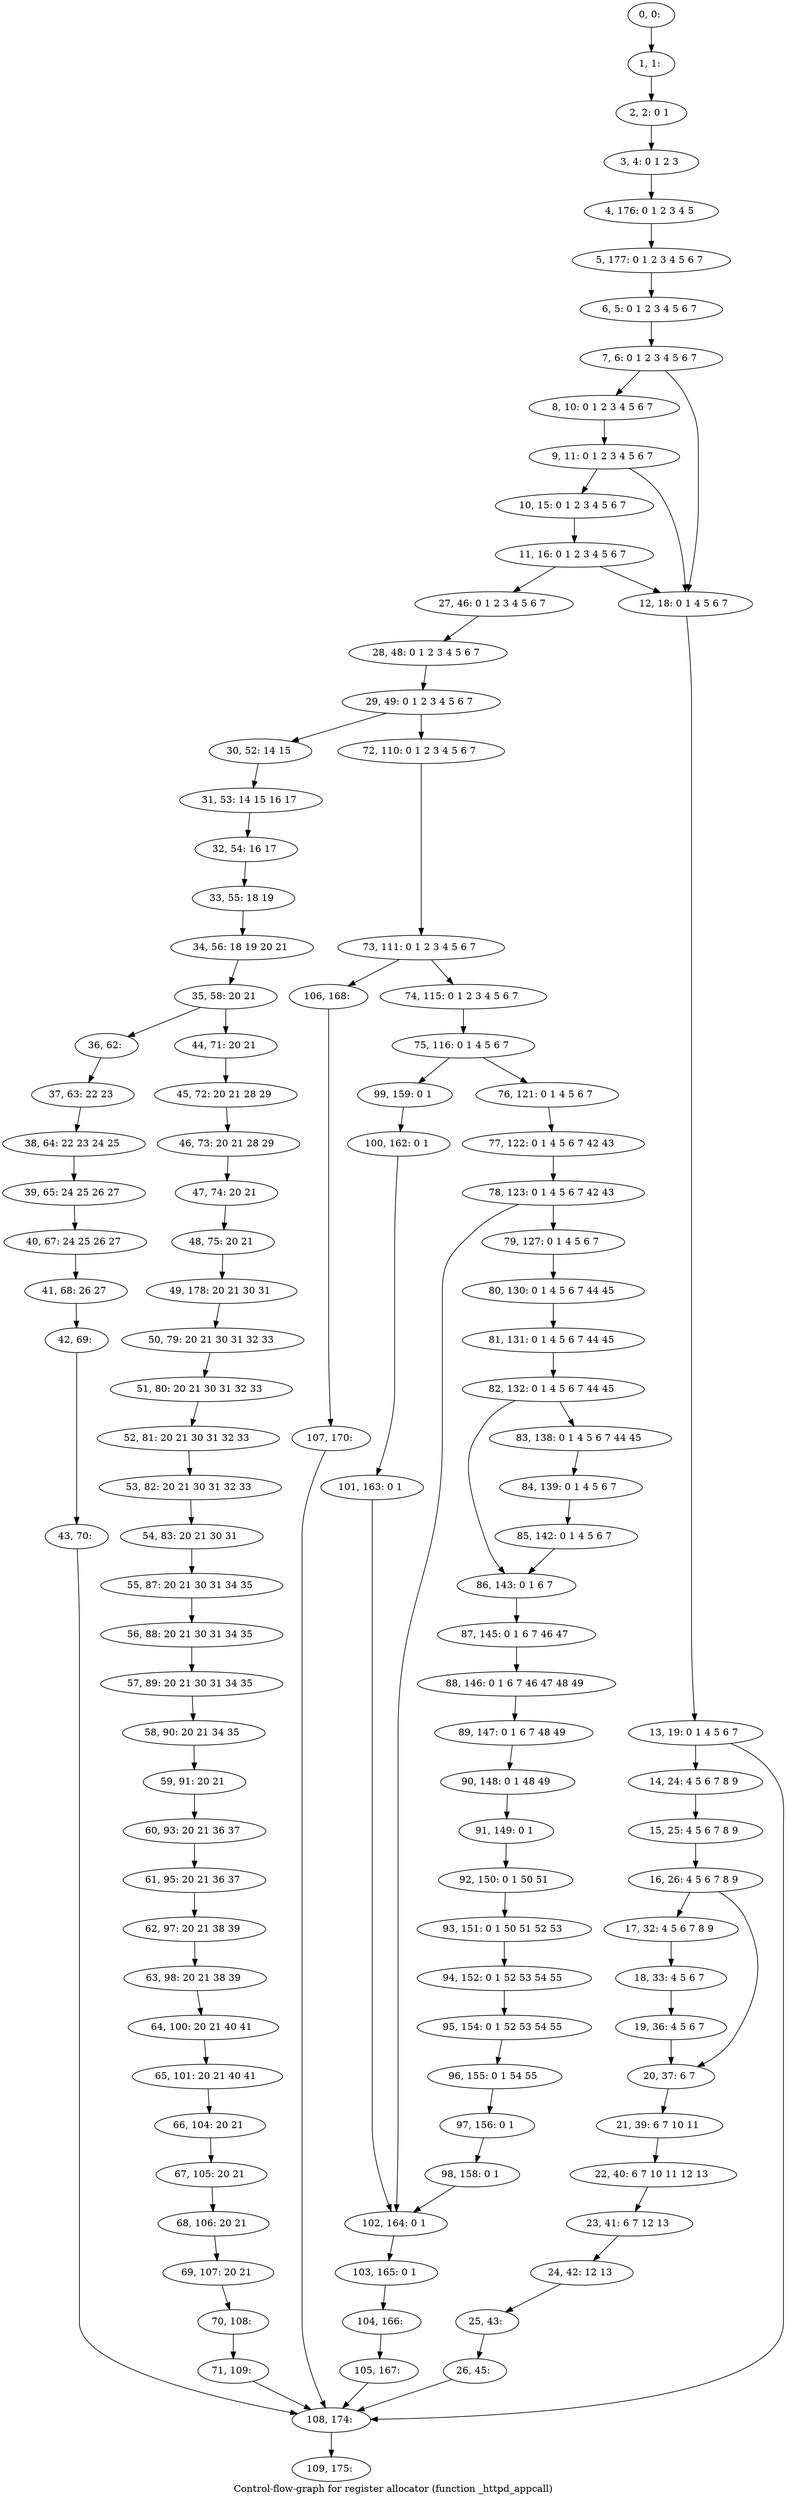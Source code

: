 digraph G {
graph [label="Control-flow-graph for register allocator (function _httpd_appcall)"]
0[label="0, 0: "];
1[label="1, 1: "];
2[label="2, 2: 0 1 "];
3[label="3, 4: 0 1 2 3 "];
4[label="4, 176: 0 1 2 3 4 5 "];
5[label="5, 177: 0 1 2 3 4 5 6 7 "];
6[label="6, 5: 0 1 2 3 4 5 6 7 "];
7[label="7, 6: 0 1 2 3 4 5 6 7 "];
8[label="8, 10: 0 1 2 3 4 5 6 7 "];
9[label="9, 11: 0 1 2 3 4 5 6 7 "];
10[label="10, 15: 0 1 2 3 4 5 6 7 "];
11[label="11, 16: 0 1 2 3 4 5 6 7 "];
12[label="12, 18: 0 1 4 5 6 7 "];
13[label="13, 19: 0 1 4 5 6 7 "];
14[label="14, 24: 4 5 6 7 8 9 "];
15[label="15, 25: 4 5 6 7 8 9 "];
16[label="16, 26: 4 5 6 7 8 9 "];
17[label="17, 32: 4 5 6 7 8 9 "];
18[label="18, 33: 4 5 6 7 "];
19[label="19, 36: 4 5 6 7 "];
20[label="20, 37: 6 7 "];
21[label="21, 39: 6 7 10 11 "];
22[label="22, 40: 6 7 10 11 12 13 "];
23[label="23, 41: 6 7 12 13 "];
24[label="24, 42: 12 13 "];
25[label="25, 43: "];
26[label="26, 45: "];
27[label="27, 46: 0 1 2 3 4 5 6 7 "];
28[label="28, 48: 0 1 2 3 4 5 6 7 "];
29[label="29, 49: 0 1 2 3 4 5 6 7 "];
30[label="30, 52: 14 15 "];
31[label="31, 53: 14 15 16 17 "];
32[label="32, 54: 16 17 "];
33[label="33, 55: 18 19 "];
34[label="34, 56: 18 19 20 21 "];
35[label="35, 58: 20 21 "];
36[label="36, 62: "];
37[label="37, 63: 22 23 "];
38[label="38, 64: 22 23 24 25 "];
39[label="39, 65: 24 25 26 27 "];
40[label="40, 67: 24 25 26 27 "];
41[label="41, 68: 26 27 "];
42[label="42, 69: "];
43[label="43, 70: "];
44[label="44, 71: 20 21 "];
45[label="45, 72: 20 21 28 29 "];
46[label="46, 73: 20 21 28 29 "];
47[label="47, 74: 20 21 "];
48[label="48, 75: 20 21 "];
49[label="49, 178: 20 21 30 31 "];
50[label="50, 79: 20 21 30 31 32 33 "];
51[label="51, 80: 20 21 30 31 32 33 "];
52[label="52, 81: 20 21 30 31 32 33 "];
53[label="53, 82: 20 21 30 31 32 33 "];
54[label="54, 83: 20 21 30 31 "];
55[label="55, 87: 20 21 30 31 34 35 "];
56[label="56, 88: 20 21 30 31 34 35 "];
57[label="57, 89: 20 21 30 31 34 35 "];
58[label="58, 90: 20 21 34 35 "];
59[label="59, 91: 20 21 "];
60[label="60, 93: 20 21 36 37 "];
61[label="61, 95: 20 21 36 37 "];
62[label="62, 97: 20 21 38 39 "];
63[label="63, 98: 20 21 38 39 "];
64[label="64, 100: 20 21 40 41 "];
65[label="65, 101: 20 21 40 41 "];
66[label="66, 104: 20 21 "];
67[label="67, 105: 20 21 "];
68[label="68, 106: 20 21 "];
69[label="69, 107: 20 21 "];
70[label="70, 108: "];
71[label="71, 109: "];
72[label="72, 110: 0 1 2 3 4 5 6 7 "];
73[label="73, 111: 0 1 2 3 4 5 6 7 "];
74[label="74, 115: 0 1 2 3 4 5 6 7 "];
75[label="75, 116: 0 1 4 5 6 7 "];
76[label="76, 121: 0 1 4 5 6 7 "];
77[label="77, 122: 0 1 4 5 6 7 42 43 "];
78[label="78, 123: 0 1 4 5 6 7 42 43 "];
79[label="79, 127: 0 1 4 5 6 7 "];
80[label="80, 130: 0 1 4 5 6 7 44 45 "];
81[label="81, 131: 0 1 4 5 6 7 44 45 "];
82[label="82, 132: 0 1 4 5 6 7 44 45 "];
83[label="83, 138: 0 1 4 5 6 7 44 45 "];
84[label="84, 139: 0 1 4 5 6 7 "];
85[label="85, 142: 0 1 4 5 6 7 "];
86[label="86, 143: 0 1 6 7 "];
87[label="87, 145: 0 1 6 7 46 47 "];
88[label="88, 146: 0 1 6 7 46 47 48 49 "];
89[label="89, 147: 0 1 6 7 48 49 "];
90[label="90, 148: 0 1 48 49 "];
91[label="91, 149: 0 1 "];
92[label="92, 150: 0 1 50 51 "];
93[label="93, 151: 0 1 50 51 52 53 "];
94[label="94, 152: 0 1 52 53 54 55 "];
95[label="95, 154: 0 1 52 53 54 55 "];
96[label="96, 155: 0 1 54 55 "];
97[label="97, 156: 0 1 "];
98[label="98, 158: 0 1 "];
99[label="99, 159: 0 1 "];
100[label="100, 162: 0 1 "];
101[label="101, 163: 0 1 "];
102[label="102, 164: 0 1 "];
103[label="103, 165: 0 1 "];
104[label="104, 166: "];
105[label="105, 167: "];
106[label="106, 168: "];
107[label="107, 170: "];
108[label="108, 174: "];
109[label="109, 175: "];
0->1 ;
1->2 ;
2->3 ;
3->4 ;
4->5 ;
5->6 ;
6->7 ;
7->8 ;
7->12 ;
8->9 ;
9->10 ;
9->12 ;
10->11 ;
11->12 ;
11->27 ;
12->13 ;
13->14 ;
13->108 ;
14->15 ;
15->16 ;
16->17 ;
16->20 ;
17->18 ;
18->19 ;
19->20 ;
20->21 ;
21->22 ;
22->23 ;
23->24 ;
24->25 ;
25->26 ;
26->108 ;
27->28 ;
28->29 ;
29->30 ;
29->72 ;
30->31 ;
31->32 ;
32->33 ;
33->34 ;
34->35 ;
35->36 ;
35->44 ;
36->37 ;
37->38 ;
38->39 ;
39->40 ;
40->41 ;
41->42 ;
42->43 ;
43->108 ;
44->45 ;
45->46 ;
46->47 ;
47->48 ;
48->49 ;
49->50 ;
50->51 ;
51->52 ;
52->53 ;
53->54 ;
54->55 ;
55->56 ;
56->57 ;
57->58 ;
58->59 ;
59->60 ;
60->61 ;
61->62 ;
62->63 ;
63->64 ;
64->65 ;
65->66 ;
66->67 ;
67->68 ;
68->69 ;
69->70 ;
70->71 ;
71->108 ;
72->73 ;
73->74 ;
73->106 ;
74->75 ;
75->76 ;
75->99 ;
76->77 ;
77->78 ;
78->79 ;
78->102 ;
79->80 ;
80->81 ;
81->82 ;
82->83 ;
82->86 ;
83->84 ;
84->85 ;
85->86 ;
86->87 ;
87->88 ;
88->89 ;
89->90 ;
90->91 ;
91->92 ;
92->93 ;
93->94 ;
94->95 ;
95->96 ;
96->97 ;
97->98 ;
98->102 ;
99->100 ;
100->101 ;
101->102 ;
102->103 ;
103->104 ;
104->105 ;
105->108 ;
106->107 ;
107->108 ;
108->109 ;
}

